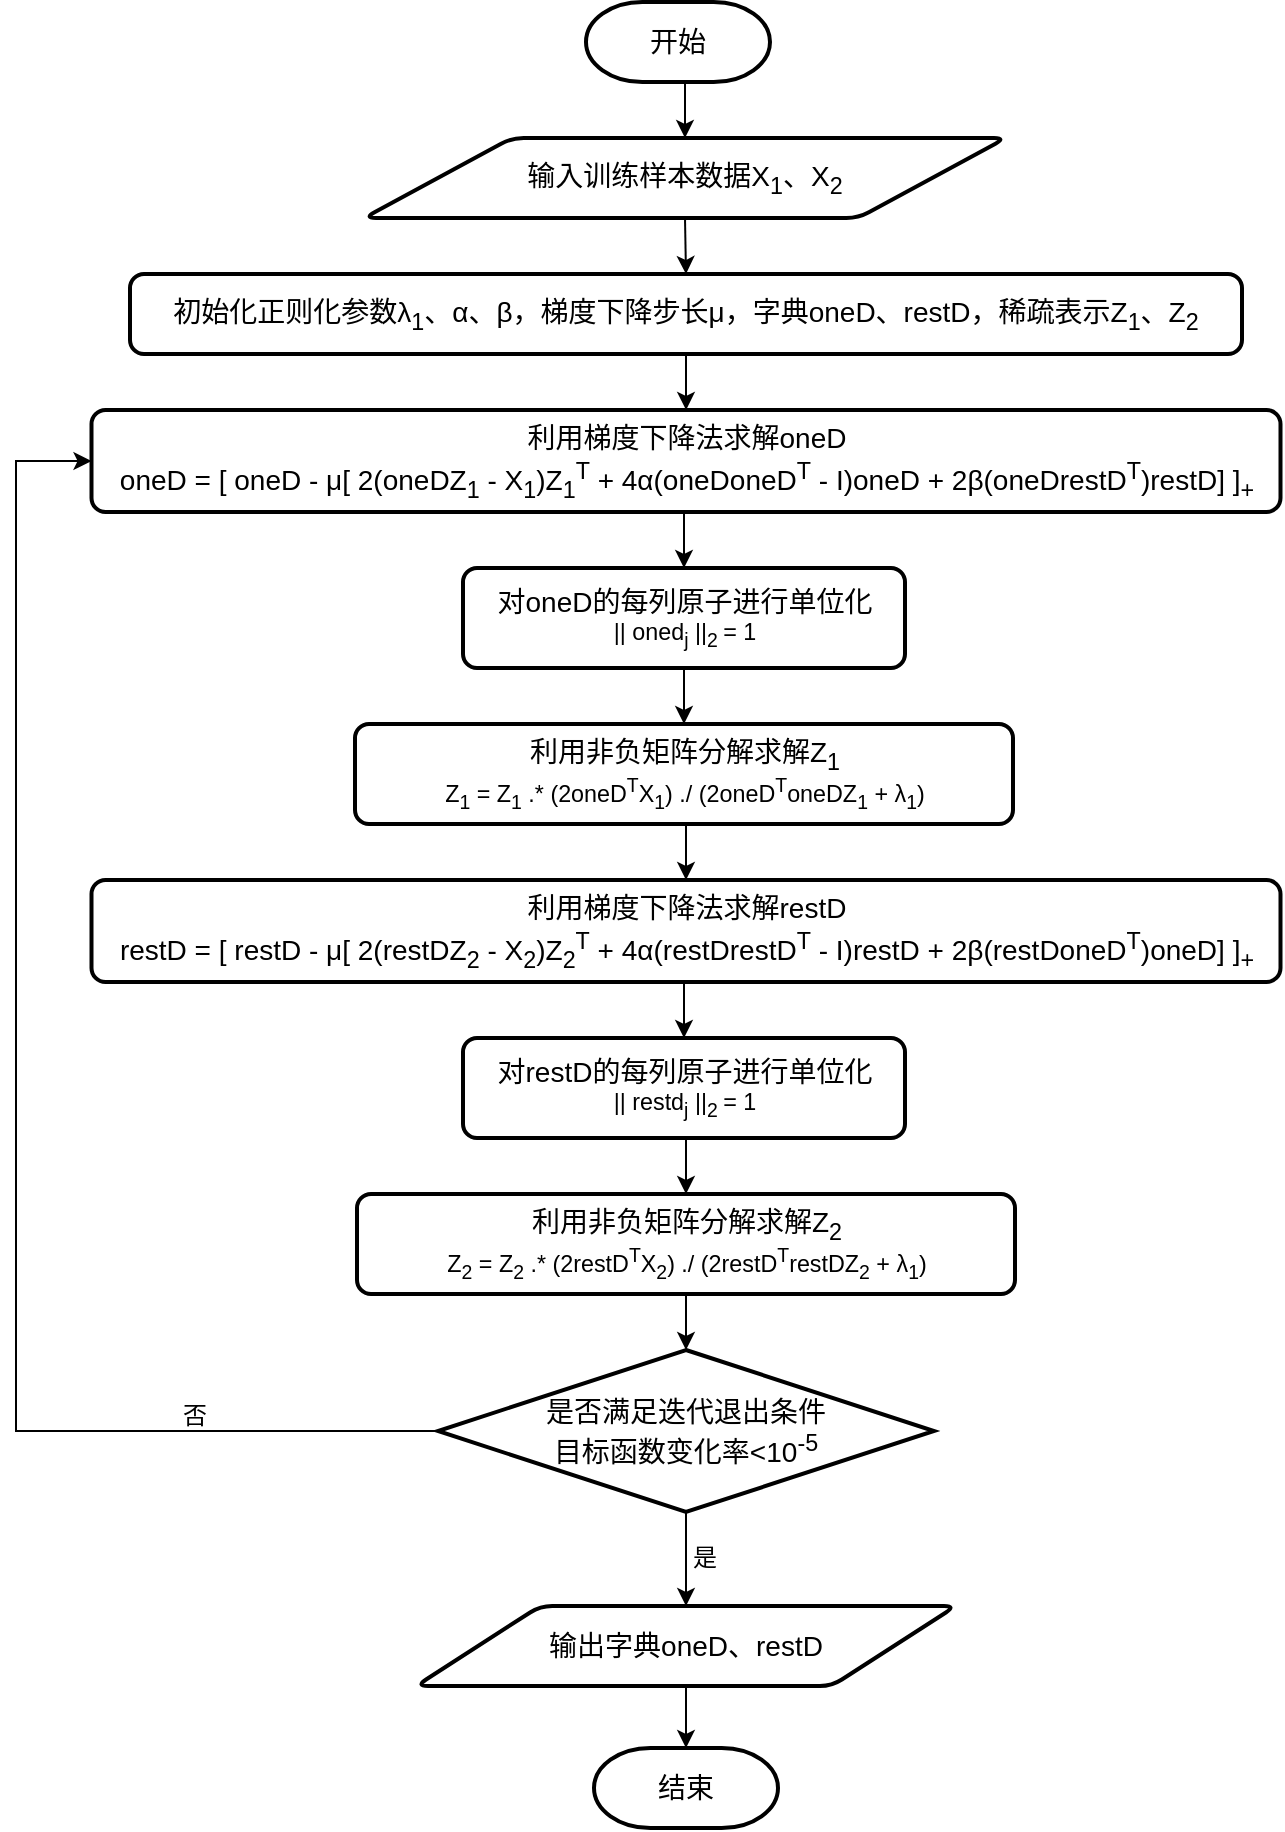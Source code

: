 <mxfile version="14.4.8" type="github"><diagram id="OFONUYlATBKXO3mbanam" name="第 1 页"><mxGraphModel dx="1662" dy="761" grid="0" gridSize="10" guides="1" tooltips="1" connect="1" arrows="1" fold="1" page="1" pageScale="1" pageWidth="827" pageHeight="1169" math="0" shadow="0"><root><mxCell id="0"/><mxCell id="1" parent="0"/><mxCell id="jCgyWnkMgBZevfS-XS2y-7" style="edgeStyle=orthogonalEdgeStyle;rounded=0;orthogonalLoop=1;jettySize=auto;html=1;exitX=0.5;exitY=1;exitDx=0;exitDy=0;exitPerimeter=0;entryX=0.5;entryY=0;entryDx=0;entryDy=0;" edge="1" parent="1" source="jCgyWnkMgBZevfS-XS2y-1" target="jCgyWnkMgBZevfS-XS2y-2"><mxGeometry relative="1" as="geometry"/></mxCell><mxCell id="jCgyWnkMgBZevfS-XS2y-1" value="&lt;font style=&quot;font-size: 14px&quot;&gt;开始&lt;/font&gt;" style="strokeWidth=2;html=1;shape=mxgraph.flowchart.terminator;whiteSpace=wrap;" vertex="1" parent="1"><mxGeometry x="364" y="60" width="92" height="40" as="geometry"/></mxCell><mxCell id="jCgyWnkMgBZevfS-XS2y-8" style="edgeStyle=orthogonalEdgeStyle;rounded=0;orthogonalLoop=1;jettySize=auto;html=1;exitX=0.5;exitY=1;exitDx=0;exitDy=0;entryX=0.5;entryY=0;entryDx=0;entryDy=0;" edge="1" parent="1" source="jCgyWnkMgBZevfS-XS2y-2" target="jCgyWnkMgBZevfS-XS2y-5"><mxGeometry relative="1" as="geometry"/></mxCell><mxCell id="jCgyWnkMgBZevfS-XS2y-2" value="&lt;font style=&quot;font-size: 14px&quot;&gt;输入训练样本数据X&lt;sub&gt;1&lt;/sub&gt;、X&lt;sub&gt;2&lt;/sub&gt;&lt;/font&gt;" style="shape=parallelogram;html=1;strokeWidth=2;perimeter=parallelogramPerimeter;whiteSpace=wrap;rounded=1;arcSize=12;size=0.23;" vertex="1" parent="1"><mxGeometry x="253" y="128" width="321" height="40" as="geometry"/></mxCell><mxCell id="jCgyWnkMgBZevfS-XS2y-10" style="edgeStyle=orthogonalEdgeStyle;rounded=0;orthogonalLoop=1;jettySize=auto;html=1;exitX=0.5;exitY=1;exitDx=0;exitDy=0;" edge="1" parent="1" source="jCgyWnkMgBZevfS-XS2y-5" target="jCgyWnkMgBZevfS-XS2y-9"><mxGeometry relative="1" as="geometry"/></mxCell><mxCell id="jCgyWnkMgBZevfS-XS2y-5" value="&lt;font style=&quot;font-size: 14px&quot;&gt;初始化正则化参数λ&lt;sub&gt;1&lt;/sub&gt;、α、β，梯度下降步长μ，字典oneD、restD，稀疏表示Z&lt;sub&gt;1&lt;/sub&gt;、Z&lt;sub&gt;2&lt;/sub&gt;&lt;/font&gt;" style="rounded=1;whiteSpace=wrap;html=1;absoluteArcSize=1;arcSize=14;strokeWidth=2;" vertex="1" parent="1"><mxGeometry x="136" y="196" width="556" height="40" as="geometry"/></mxCell><mxCell id="jCgyWnkMgBZevfS-XS2y-12" style="edgeStyle=orthogonalEdgeStyle;rounded=0;orthogonalLoop=1;jettySize=auto;html=1;exitX=0.5;exitY=1;exitDx=0;exitDy=0;entryX=0.5;entryY=0;entryDx=0;entryDy=0;" edge="1" parent="1" source="jCgyWnkMgBZevfS-XS2y-9" target="jCgyWnkMgBZevfS-XS2y-11"><mxGeometry relative="1" as="geometry"/></mxCell><mxCell id="jCgyWnkMgBZevfS-XS2y-9" value="&lt;font style=&quot;font-size: 14px&quot;&gt;利用梯度下降法求解oneD&lt;br&gt;oneD = [ oneD - μ[ 2(oneDZ&lt;sub&gt;1&lt;/sub&gt; - X&lt;sub&gt;1&lt;/sub&gt;)Z&lt;sub&gt;1&lt;/sub&gt;&lt;sup&gt;T&lt;/sup&gt; + 4α(oneDoneD&lt;sup&gt;T&lt;/sup&gt; - I)oneD + 2β(oneDrestD&lt;sup&gt;T&lt;/sup&gt;)restD] ]&lt;sub&gt;+&lt;/sub&gt;&lt;/font&gt;" style="rounded=1;whiteSpace=wrap;html=1;absoluteArcSize=1;arcSize=14;strokeWidth=2;" vertex="1" parent="1"><mxGeometry x="116.75" y="264" width="594.5" height="51" as="geometry"/></mxCell><mxCell id="jCgyWnkMgBZevfS-XS2y-14" style="edgeStyle=orthogonalEdgeStyle;rounded=0;orthogonalLoop=1;jettySize=auto;html=1;exitX=0.5;exitY=1;exitDx=0;exitDy=0;entryX=0.5;entryY=0;entryDx=0;entryDy=0;" edge="1" parent="1" source="jCgyWnkMgBZevfS-XS2y-11" target="jCgyWnkMgBZevfS-XS2y-13"><mxGeometry relative="1" as="geometry"/></mxCell><mxCell id="jCgyWnkMgBZevfS-XS2y-11" value="&lt;font&gt;&lt;span style=&quot;font-size: 14px&quot;&gt;对oneD的每列原子进行单位化&lt;/span&gt;&lt;br&gt;&lt;span style=&quot;font-size: 11.667px&quot;&gt;|| oned&lt;sub&gt;j&lt;/sub&gt; ||&lt;sub&gt;2 &lt;/sub&gt;= 1&lt;br&gt;&lt;/span&gt;&lt;/font&gt;" style="rounded=1;whiteSpace=wrap;html=1;absoluteArcSize=1;arcSize=14;strokeWidth=2;" vertex="1" parent="1"><mxGeometry x="302.5" y="343" width="221" height="50" as="geometry"/></mxCell><mxCell id="jCgyWnkMgBZevfS-XS2y-16" style="edgeStyle=orthogonalEdgeStyle;rounded=0;orthogonalLoop=1;jettySize=auto;html=1;exitX=0.5;exitY=1;exitDx=0;exitDy=0;entryX=0.5;entryY=0;entryDx=0;entryDy=0;" edge="1" parent="1" source="jCgyWnkMgBZevfS-XS2y-13" target="jCgyWnkMgBZevfS-XS2y-15"><mxGeometry relative="1" as="geometry"/></mxCell><mxCell id="jCgyWnkMgBZevfS-XS2y-13" value="&lt;font&gt;&lt;span style=&quot;font-size: 14px&quot;&gt;利用非负矩阵分解求解Z&lt;sub&gt;1&lt;/sub&gt;&lt;/span&gt;&lt;br&gt;&lt;span style=&quot;font-size: 11.667px&quot;&gt;Z&lt;sub&gt;1&lt;/sub&gt; = Z&lt;sub&gt;1&lt;/sub&gt; .* (2oneD&lt;sup&gt;T&lt;/sup&gt;X&lt;sub&gt;1&lt;/sub&gt;) ./ (2oneD&lt;sup&gt;T&lt;/sup&gt;oneDZ&lt;sub&gt;1&lt;/sub&gt; + λ&lt;sub&gt;1&lt;/sub&gt;)&lt;br&gt;&lt;/span&gt;&lt;/font&gt;" style="rounded=1;whiteSpace=wrap;html=1;absoluteArcSize=1;arcSize=14;strokeWidth=2;" vertex="1" parent="1"><mxGeometry x="248.5" y="421" width="329" height="50" as="geometry"/></mxCell><mxCell id="jCgyWnkMgBZevfS-XS2y-18" style="edgeStyle=orthogonalEdgeStyle;rounded=0;orthogonalLoop=1;jettySize=auto;html=1;exitX=0.5;exitY=1;exitDx=0;exitDy=0;entryX=0.5;entryY=0;entryDx=0;entryDy=0;" edge="1" parent="1" source="jCgyWnkMgBZevfS-XS2y-15" target="jCgyWnkMgBZevfS-XS2y-17"><mxGeometry relative="1" as="geometry"/></mxCell><mxCell id="jCgyWnkMgBZevfS-XS2y-15" value="&lt;font style=&quot;font-size: 14px&quot;&gt;利用梯度下降法求解restD&lt;br&gt;restD = [ restD - μ[ 2(restDZ&lt;sub&gt;2&lt;/sub&gt; - X&lt;sub&gt;2&lt;/sub&gt;)Z&lt;sub&gt;2&lt;/sub&gt;&lt;sup&gt;T&lt;/sup&gt; + 4α(restDrestD&lt;sup&gt;T&lt;/sup&gt; - I)restD + 2β(restDoneD&lt;sup&gt;T&lt;/sup&gt;)oneD] ]&lt;sub&gt;+&lt;/sub&gt;&lt;/font&gt;" style="rounded=1;whiteSpace=wrap;html=1;absoluteArcSize=1;arcSize=14;strokeWidth=2;" vertex="1" parent="1"><mxGeometry x="116.75" y="499" width="594.5" height="51" as="geometry"/></mxCell><mxCell id="jCgyWnkMgBZevfS-XS2y-20" style="edgeStyle=orthogonalEdgeStyle;rounded=0;orthogonalLoop=1;jettySize=auto;html=1;exitX=0.5;exitY=1;exitDx=0;exitDy=0;entryX=0.5;entryY=0;entryDx=0;entryDy=0;" edge="1" parent="1" source="jCgyWnkMgBZevfS-XS2y-17" target="jCgyWnkMgBZevfS-XS2y-19"><mxGeometry relative="1" as="geometry"/></mxCell><mxCell id="jCgyWnkMgBZevfS-XS2y-17" value="&lt;font&gt;&lt;span style=&quot;font-size: 14px&quot;&gt;对restD的每列原子进行单位化&lt;/span&gt;&lt;br&gt;&lt;span style=&quot;font-size: 11.667px&quot;&gt;|| restd&lt;sub&gt;j&lt;/sub&gt; ||&lt;sub&gt;2 &lt;/sub&gt;= 1&lt;br&gt;&lt;/span&gt;&lt;/font&gt;" style="rounded=1;whiteSpace=wrap;html=1;absoluteArcSize=1;arcSize=14;strokeWidth=2;" vertex="1" parent="1"><mxGeometry x="302.5" y="578" width="221" height="50" as="geometry"/></mxCell><mxCell id="jCgyWnkMgBZevfS-XS2y-22" style="edgeStyle=orthogonalEdgeStyle;rounded=0;orthogonalLoop=1;jettySize=auto;html=1;exitX=0.5;exitY=1;exitDx=0;exitDy=0;" edge="1" parent="1" source="jCgyWnkMgBZevfS-XS2y-19" target="jCgyWnkMgBZevfS-XS2y-21"><mxGeometry relative="1" as="geometry"/></mxCell><mxCell id="jCgyWnkMgBZevfS-XS2y-19" value="&lt;font&gt;&lt;span style=&quot;font-size: 14px&quot;&gt;利用非负矩阵分解求解Z&lt;sub&gt;2&lt;/sub&gt;&lt;/span&gt;&lt;br&gt;&lt;span style=&quot;font-size: 11.667px&quot;&gt;Z&lt;sub&gt;2&lt;/sub&gt; = Z&lt;sub&gt;2&lt;/sub&gt; .* (2restD&lt;sup&gt;T&lt;/sup&gt;X&lt;sub&gt;2&lt;/sub&gt;) ./ (2restD&lt;sup&gt;T&lt;/sup&gt;restDZ&lt;sub&gt;2&lt;/sub&gt; + λ&lt;sub&gt;1&lt;/sub&gt;)&lt;br&gt;&lt;/span&gt;&lt;/font&gt;" style="rounded=1;whiteSpace=wrap;html=1;absoluteArcSize=1;arcSize=14;strokeWidth=2;" vertex="1" parent="1"><mxGeometry x="249.5" y="656" width="329" height="50" as="geometry"/></mxCell><mxCell id="jCgyWnkMgBZevfS-XS2y-26" style="edgeStyle=orthogonalEdgeStyle;rounded=0;orthogonalLoop=1;jettySize=auto;html=1;exitX=0.5;exitY=1;exitDx=0;exitDy=0;exitPerimeter=0;entryX=0.5;entryY=0;entryDx=0;entryDy=0;" edge="1" parent="1" source="jCgyWnkMgBZevfS-XS2y-21" target="jCgyWnkMgBZevfS-XS2y-24"><mxGeometry relative="1" as="geometry"/></mxCell><mxCell id="jCgyWnkMgBZevfS-XS2y-28" style="edgeStyle=orthogonalEdgeStyle;rounded=0;orthogonalLoop=1;jettySize=auto;html=1;exitX=0;exitY=0.5;exitDx=0;exitDy=0;exitPerimeter=0;entryX=0;entryY=0.5;entryDx=0;entryDy=0;" edge="1" parent="1" source="jCgyWnkMgBZevfS-XS2y-21" target="jCgyWnkMgBZevfS-XS2y-9"><mxGeometry relative="1" as="geometry"><Array as="points"><mxPoint x="79" y="775"/><mxPoint x="79" y="290"/></Array></mxGeometry></mxCell><mxCell id="jCgyWnkMgBZevfS-XS2y-21" value="&lt;font style=&quot;font-size: 14px&quot;&gt;是否满足迭代退出条件&lt;br&gt;目标函数变化率&amp;lt;10&lt;sup&gt;-5&lt;/sup&gt;&lt;/font&gt;" style="strokeWidth=2;html=1;shape=mxgraph.flowchart.decision;whiteSpace=wrap;" vertex="1" parent="1"><mxGeometry x="290" y="734" width="248" height="81" as="geometry"/></mxCell><mxCell id="jCgyWnkMgBZevfS-XS2y-31" style="edgeStyle=orthogonalEdgeStyle;rounded=0;orthogonalLoop=1;jettySize=auto;html=1;exitX=0.5;exitY=1;exitDx=0;exitDy=0;entryX=0.5;entryY=0;entryDx=0;entryDy=0;entryPerimeter=0;" edge="1" parent="1" source="jCgyWnkMgBZevfS-XS2y-24" target="jCgyWnkMgBZevfS-XS2y-30"><mxGeometry relative="1" as="geometry"/></mxCell><mxCell id="jCgyWnkMgBZevfS-XS2y-24" value="&lt;font style=&quot;font-size: 14px&quot;&gt;输出字典oneD、restD&lt;/font&gt;" style="shape=parallelogram;html=1;strokeWidth=2;perimeter=parallelogramPerimeter;whiteSpace=wrap;rounded=1;arcSize=12;size=0.23;" vertex="1" parent="1"><mxGeometry x="279" y="862" width="270" height="40" as="geometry"/></mxCell><mxCell id="jCgyWnkMgBZevfS-XS2y-27" value="是" style="text;html=1;align=center;verticalAlign=middle;resizable=0;points=[];autosize=1;" vertex="1" parent="1"><mxGeometry x="412" y="829" width="22" height="18" as="geometry"/></mxCell><mxCell id="jCgyWnkMgBZevfS-XS2y-29" value="否" style="text;html=1;align=center;verticalAlign=middle;resizable=0;points=[];autosize=1;" vertex="1" parent="1"><mxGeometry x="157" y="758" width="22" height="18" as="geometry"/></mxCell><mxCell id="jCgyWnkMgBZevfS-XS2y-30" value="&lt;font style=&quot;font-size: 14px&quot;&gt;结束&lt;/font&gt;" style="strokeWidth=2;html=1;shape=mxgraph.flowchart.terminator;whiteSpace=wrap;" vertex="1" parent="1"><mxGeometry x="368" y="933" width="92" height="40" as="geometry"/></mxCell></root></mxGraphModel></diagram></mxfile>